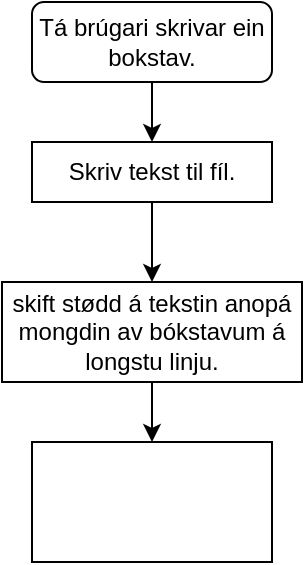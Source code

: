 <mxfile version="20.8.13" type="github">
  <diagram id="C5RBs43oDa-KdzZeNtuy" name="Page-1">
    <mxGraphModel dx="794" dy="404" grid="1" gridSize="10" guides="1" tooltips="1" connect="1" arrows="1" fold="1" page="1" pageScale="1" pageWidth="827" pageHeight="1169" math="0" shadow="0">
      <root>
        <mxCell id="WIyWlLk6GJQsqaUBKTNV-0" />
        <mxCell id="WIyWlLk6GJQsqaUBKTNV-1" parent="WIyWlLk6GJQsqaUBKTNV-0" />
        <mxCell id="M2OSVDVsZNhDemcJk5F3-3" style="edgeStyle=orthogonalEdgeStyle;rounded=0;orthogonalLoop=1;jettySize=auto;html=1;exitX=0.5;exitY=1;exitDx=0;exitDy=0;entryX=0.5;entryY=0;entryDx=0;entryDy=0;" edge="1" parent="WIyWlLk6GJQsqaUBKTNV-1" source="WIyWlLk6GJQsqaUBKTNV-3" target="M2OSVDVsZNhDemcJk5F3-0">
          <mxGeometry relative="1" as="geometry" />
        </mxCell>
        <mxCell id="WIyWlLk6GJQsqaUBKTNV-3" value="&lt;div&gt;Tá brúgari skrivar ein bokstav.&lt;/div&gt;" style="rounded=1;whiteSpace=wrap;html=1;fontSize=12;glass=0;strokeWidth=1;shadow=0;" parent="WIyWlLk6GJQsqaUBKTNV-1" vertex="1">
          <mxGeometry x="160" y="80" width="120" height="40" as="geometry" />
        </mxCell>
        <mxCell id="M2OSVDVsZNhDemcJk5F3-4" style="edgeStyle=orthogonalEdgeStyle;rounded=0;orthogonalLoop=1;jettySize=auto;html=1;exitX=0.5;exitY=1;exitDx=0;exitDy=0;" edge="1" parent="WIyWlLk6GJQsqaUBKTNV-1" source="M2OSVDVsZNhDemcJk5F3-0" target="M2OSVDVsZNhDemcJk5F3-1">
          <mxGeometry relative="1" as="geometry" />
        </mxCell>
        <mxCell id="M2OSVDVsZNhDemcJk5F3-0" value="&lt;div&gt;Skriv tekst til fíl.&lt;/div&gt;&lt;div style=&quot;display:none&quot; id=&quot;SDCloudData&quot;&gt;,&lt;br&gt;&lt;/div&gt;" style="rounded=0;whiteSpace=wrap;html=1;" vertex="1" parent="WIyWlLk6GJQsqaUBKTNV-1">
          <mxGeometry x="160" y="150" width="120" height="30" as="geometry" />
        </mxCell>
        <mxCell id="M2OSVDVsZNhDemcJk5F3-7" style="edgeStyle=orthogonalEdgeStyle;rounded=0;orthogonalLoop=1;jettySize=auto;html=1;exitX=0.5;exitY=1;exitDx=0;exitDy=0;entryX=0.5;entryY=0;entryDx=0;entryDy=0;" edge="1" parent="WIyWlLk6GJQsqaUBKTNV-1" source="M2OSVDVsZNhDemcJk5F3-1" target="M2OSVDVsZNhDemcJk5F3-6">
          <mxGeometry relative="1" as="geometry" />
        </mxCell>
        <mxCell id="M2OSVDVsZNhDemcJk5F3-1" value="&lt;div&gt;skift stødd á tekstin anopá mongdin av bókstavum á longstu linju.&lt;br&gt;&lt;/div&gt;" style="rounded=0;whiteSpace=wrap;html=1;" vertex="1" parent="WIyWlLk6GJQsqaUBKTNV-1">
          <mxGeometry x="145" y="220" width="150" height="50" as="geometry" />
        </mxCell>
        <mxCell id="M2OSVDVsZNhDemcJk5F3-6" value="" style="rounded=0;whiteSpace=wrap;html=1;" vertex="1" parent="WIyWlLk6GJQsqaUBKTNV-1">
          <mxGeometry x="160" y="300" width="120" height="60" as="geometry" />
        </mxCell>
      </root>
    </mxGraphModel>
  </diagram>
</mxfile>
